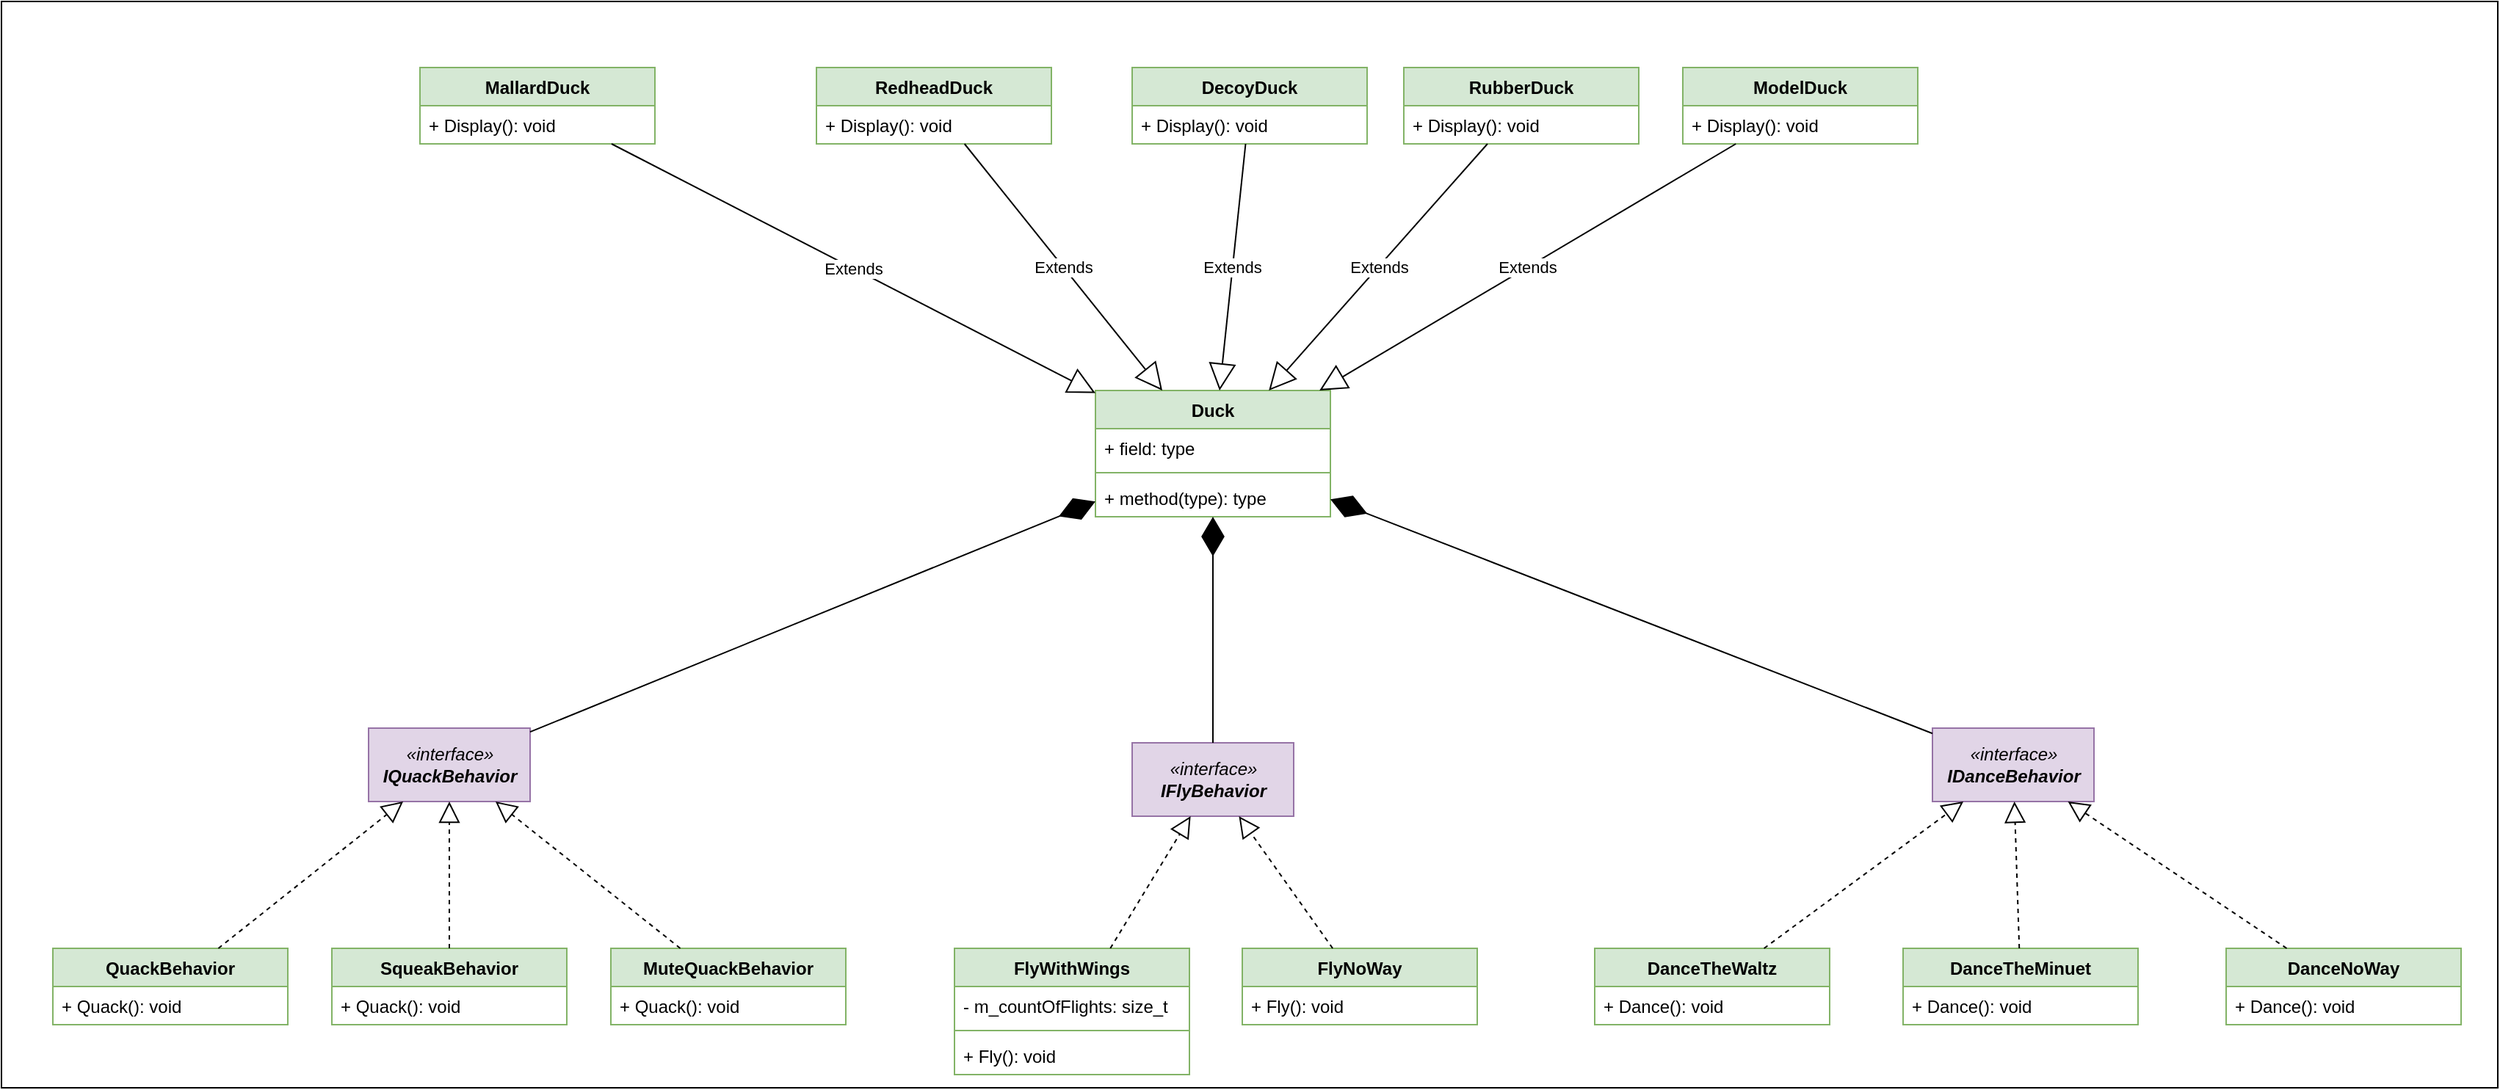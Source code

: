 <mxfile version="20.2.8" type="device"><diagram id="C5RBs43oDa-KdzZeNtuy" name="Page-1"><mxGraphModel dx="2714" dy="2334" grid="1" gridSize="10" guides="1" tooltips="1" connect="1" arrows="1" fold="1" page="1" pageScale="1" pageWidth="827" pageHeight="1169" math="0" shadow="0"><root><mxCell id="WIyWlLk6GJQsqaUBKTNV-0"/><mxCell id="WIyWlLk6GJQsqaUBKTNV-1" parent="WIyWlLk6GJQsqaUBKTNV-0"/><mxCell id="5r9IPM_ZLQeuSEXV-x4v-0" value="" style="rounded=0;whiteSpace=wrap;html=1;" vertex="1" parent="WIyWlLk6GJQsqaUBKTNV-1"><mxGeometry x="-395" y="-155" width="1700" height="740" as="geometry"/></mxCell><mxCell id="qt9SUdSDQh7a7cuxIQsU-5" value="«interface»&lt;br&gt;&lt;b&gt;IFlyBehavior&lt;/b&gt;" style="html=1;fillColor=#e1d5e7;strokeColor=#9673a6;fontStyle=2" parent="WIyWlLk6GJQsqaUBKTNV-1" vertex="1"><mxGeometry x="375" y="350" width="110" height="50" as="geometry"/></mxCell><mxCell id="qt9SUdSDQh7a7cuxIQsU-6" value="«interface»&lt;br&gt;&lt;b&gt;IQuackBehavior&lt;/b&gt;" style="html=1;fillColor=#e1d5e7;strokeColor=#9673a6;fontStyle=2" parent="WIyWlLk6GJQsqaUBKTNV-1" vertex="1"><mxGeometry x="-145" y="340" width="110" height="50" as="geometry"/></mxCell><mxCell id="qt9SUdSDQh7a7cuxIQsU-7" value="«interface»&lt;br&gt;&lt;b&gt;IDanceBehavior&lt;/b&gt;" style="html=1;fillColor=#e1d5e7;strokeColor=#9673a6;fontStyle=2" parent="WIyWlLk6GJQsqaUBKTNV-1" vertex="1"><mxGeometry x="920" y="340" width="110" height="50" as="geometry"/></mxCell><mxCell id="qt9SUdSDQh7a7cuxIQsU-8" value="FlyWithWings" style="swimlane;fontStyle=1;align=center;verticalAlign=top;childLayout=stackLayout;horizontal=1;startSize=26;horizontalStack=0;resizeParent=1;resizeParentMax=0;resizeLast=0;collapsible=1;marginBottom=0;fillColor=#d5e8d4;strokeColor=#82b366;" parent="WIyWlLk6GJQsqaUBKTNV-1" vertex="1"><mxGeometry x="254" y="490" width="160" height="86" as="geometry"/></mxCell><mxCell id="qt9SUdSDQh7a7cuxIQsU-9" value="- m_countOfFlights: size_t" style="text;strokeColor=none;fillColor=none;align=left;verticalAlign=top;spacingLeft=4;spacingRight=4;overflow=hidden;rotatable=0;points=[[0,0.5],[1,0.5]];portConstraint=eastwest;" parent="qt9SUdSDQh7a7cuxIQsU-8" vertex="1"><mxGeometry y="26" width="160" height="26" as="geometry"/></mxCell><mxCell id="qt9SUdSDQh7a7cuxIQsU-10" value="" style="line;strokeWidth=1;fillColor=none;align=left;verticalAlign=middle;spacingTop=-1;spacingLeft=3;spacingRight=3;rotatable=0;labelPosition=right;points=[];portConstraint=eastwest;strokeColor=inherit;" parent="qt9SUdSDQh7a7cuxIQsU-8" vertex="1"><mxGeometry y="52" width="160" height="8" as="geometry"/></mxCell><mxCell id="qt9SUdSDQh7a7cuxIQsU-11" value="+ Fly(): void" style="text;strokeColor=none;fillColor=none;align=left;verticalAlign=top;spacingLeft=4;spacingRight=4;overflow=hidden;rotatable=0;points=[[0,0.5],[1,0.5]];portConstraint=eastwest;" parent="qt9SUdSDQh7a7cuxIQsU-8" vertex="1"><mxGeometry y="60" width="160" height="26" as="geometry"/></mxCell><mxCell id="qt9SUdSDQh7a7cuxIQsU-12" value="" style="endArrow=block;dashed=1;endFill=0;endSize=12;html=1;rounded=0;" parent="WIyWlLk6GJQsqaUBKTNV-1" source="qt9SUdSDQh7a7cuxIQsU-8" target="qt9SUdSDQh7a7cuxIQsU-5" edge="1"><mxGeometry width="160" relative="1" as="geometry"><mxPoint x="220" y="500" as="sourcePoint"/><mxPoint x="380" y="500" as="targetPoint"/></mxGeometry></mxCell><mxCell id="qt9SUdSDQh7a7cuxIQsU-13" value="FlyNoWay" style="swimlane;fontStyle=1;align=center;verticalAlign=top;childLayout=stackLayout;horizontal=1;startSize=26;horizontalStack=0;resizeParent=1;resizeParentMax=0;resizeLast=0;collapsible=1;marginBottom=0;fillColor=#d5e8d4;strokeColor=#82b366;" parent="WIyWlLk6GJQsqaUBKTNV-1" vertex="1"><mxGeometry x="450" y="490" width="160" height="52" as="geometry"/></mxCell><mxCell id="qt9SUdSDQh7a7cuxIQsU-16" value="+ Fly(): void" style="text;strokeColor=none;fillColor=none;align=left;verticalAlign=top;spacingLeft=4;spacingRight=4;overflow=hidden;rotatable=0;points=[[0,0.5],[1,0.5]];portConstraint=eastwest;" parent="qt9SUdSDQh7a7cuxIQsU-13" vertex="1"><mxGeometry y="26" width="160" height="26" as="geometry"/></mxCell><mxCell id="qt9SUdSDQh7a7cuxIQsU-17" value="" style="endArrow=block;dashed=1;endFill=0;endSize=12;html=1;rounded=0;" parent="WIyWlLk6GJQsqaUBKTNV-1" source="qt9SUdSDQh7a7cuxIQsU-13" target="qt9SUdSDQh7a7cuxIQsU-5" edge="1"><mxGeometry width="160" relative="1" as="geometry"><mxPoint x="330" y="340" as="sourcePoint"/><mxPoint x="490" y="340" as="targetPoint"/></mxGeometry></mxCell><mxCell id="qt9SUdSDQh7a7cuxIQsU-19" value="QuackBehavior" style="swimlane;fontStyle=1;align=center;verticalAlign=top;childLayout=stackLayout;horizontal=1;startSize=26;horizontalStack=0;resizeParent=1;resizeParentMax=0;resizeLast=0;collapsible=1;marginBottom=0;fillColor=#d5e8d4;strokeColor=#82b366;" parent="WIyWlLk6GJQsqaUBKTNV-1" vertex="1"><mxGeometry x="-360" y="490" width="160" height="52" as="geometry"/></mxCell><mxCell id="qt9SUdSDQh7a7cuxIQsU-22" value="+ Quack(): void" style="text;strokeColor=none;fillColor=none;align=left;verticalAlign=top;spacingLeft=4;spacingRight=4;overflow=hidden;rotatable=0;points=[[0,0.5],[1,0.5]];portConstraint=eastwest;" parent="qt9SUdSDQh7a7cuxIQsU-19" vertex="1"><mxGeometry y="26" width="160" height="26" as="geometry"/></mxCell><mxCell id="qt9SUdSDQh7a7cuxIQsU-23" value="SqueakBehavior" style="swimlane;fontStyle=1;align=center;verticalAlign=top;childLayout=stackLayout;horizontal=1;startSize=26;horizontalStack=0;resizeParent=1;resizeParentMax=0;resizeLast=0;collapsible=1;marginBottom=0;fillColor=#d5e8d4;strokeColor=#82b366;" parent="WIyWlLk6GJQsqaUBKTNV-1" vertex="1"><mxGeometry x="-170" y="490" width="160" height="52" as="geometry"/></mxCell><mxCell id="qt9SUdSDQh7a7cuxIQsU-26" value="+ Quack(): void" style="text;strokeColor=none;fillColor=none;align=left;verticalAlign=top;spacingLeft=4;spacingRight=4;overflow=hidden;rotatable=0;points=[[0,0.5],[1,0.5]];portConstraint=eastwest;" parent="qt9SUdSDQh7a7cuxIQsU-23" vertex="1"><mxGeometry y="26" width="160" height="26" as="geometry"/></mxCell><mxCell id="qt9SUdSDQh7a7cuxIQsU-27" value="MuteQuackBehavior" style="swimlane;fontStyle=1;align=center;verticalAlign=top;childLayout=stackLayout;horizontal=1;startSize=26;horizontalStack=0;resizeParent=1;resizeParentMax=0;resizeLast=0;collapsible=1;marginBottom=0;fillColor=#d5e8d4;strokeColor=#82b366;" parent="WIyWlLk6GJQsqaUBKTNV-1" vertex="1"><mxGeometry x="20" y="490" width="160" height="52" as="geometry"/></mxCell><mxCell id="qt9SUdSDQh7a7cuxIQsU-30" value="+ Quack(): void" style="text;strokeColor=none;fillColor=none;align=left;verticalAlign=top;spacingLeft=4;spacingRight=4;overflow=hidden;rotatable=0;points=[[0,0.5],[1,0.5]];portConstraint=eastwest;" parent="qt9SUdSDQh7a7cuxIQsU-27" vertex="1"><mxGeometry y="26" width="160" height="26" as="geometry"/></mxCell><mxCell id="qt9SUdSDQh7a7cuxIQsU-31" value="" style="endArrow=block;dashed=1;endFill=0;endSize=12;html=1;rounded=0;" parent="WIyWlLk6GJQsqaUBKTNV-1" source="qt9SUdSDQh7a7cuxIQsU-19" target="qt9SUdSDQh7a7cuxIQsU-6" edge="1"><mxGeometry width="160" relative="1" as="geometry"><mxPoint x="-20" y="340" as="sourcePoint"/><mxPoint x="140" y="340" as="targetPoint"/></mxGeometry></mxCell><mxCell id="qt9SUdSDQh7a7cuxIQsU-32" value="" style="endArrow=block;dashed=1;endFill=0;endSize=12;html=1;rounded=0;" parent="WIyWlLk6GJQsqaUBKTNV-1" source="qt9SUdSDQh7a7cuxIQsU-23" target="qt9SUdSDQh7a7cuxIQsU-6" edge="1"><mxGeometry width="160" relative="1" as="geometry"><mxPoint x="-20" y="340" as="sourcePoint"/><mxPoint x="140" y="340" as="targetPoint"/></mxGeometry></mxCell><mxCell id="qt9SUdSDQh7a7cuxIQsU-33" value="" style="endArrow=block;dashed=1;endFill=0;endSize=12;html=1;rounded=0;" parent="WIyWlLk6GJQsqaUBKTNV-1" source="qt9SUdSDQh7a7cuxIQsU-27" target="qt9SUdSDQh7a7cuxIQsU-6" edge="1"><mxGeometry width="160" relative="1" as="geometry"><mxPoint x="-20" y="340" as="sourcePoint"/><mxPoint x="140" y="340" as="targetPoint"/></mxGeometry></mxCell><mxCell id="qt9SUdSDQh7a7cuxIQsU-34" value="Duck&#10;" style="swimlane;fontStyle=1;align=center;verticalAlign=top;childLayout=stackLayout;horizontal=1;startSize=26;horizontalStack=0;resizeParent=1;resizeParentMax=0;resizeLast=0;collapsible=1;marginBottom=0;fillColor=#d5e8d4;strokeColor=#82b366;" parent="WIyWlLk6GJQsqaUBKTNV-1" vertex="1"><mxGeometry x="350" y="110" width="160" height="86" as="geometry"/></mxCell><mxCell id="qt9SUdSDQh7a7cuxIQsU-35" value="+ field: type" style="text;strokeColor=none;fillColor=none;align=left;verticalAlign=top;spacingLeft=4;spacingRight=4;overflow=hidden;rotatable=0;points=[[0,0.5],[1,0.5]];portConstraint=eastwest;" parent="qt9SUdSDQh7a7cuxIQsU-34" vertex="1"><mxGeometry y="26" width="160" height="26" as="geometry"/></mxCell><mxCell id="qt9SUdSDQh7a7cuxIQsU-36" value="" style="line;strokeWidth=1;fillColor=none;align=left;verticalAlign=middle;spacingTop=-1;spacingLeft=3;spacingRight=3;rotatable=0;labelPosition=right;points=[];portConstraint=eastwest;strokeColor=inherit;" parent="qt9SUdSDQh7a7cuxIQsU-34" vertex="1"><mxGeometry y="52" width="160" height="8" as="geometry"/></mxCell><mxCell id="qt9SUdSDQh7a7cuxIQsU-37" value="+ method(type): type" style="text;strokeColor=none;fillColor=none;align=left;verticalAlign=top;spacingLeft=4;spacingRight=4;overflow=hidden;rotatable=0;points=[[0,0.5],[1,0.5]];portConstraint=eastwest;" parent="qt9SUdSDQh7a7cuxIQsU-34" vertex="1"><mxGeometry y="60" width="160" height="26" as="geometry"/></mxCell><mxCell id="qt9SUdSDQh7a7cuxIQsU-38" value="" style="endArrow=diamondThin;endFill=1;endSize=24;html=1;rounded=0;" parent="WIyWlLk6GJQsqaUBKTNV-1" source="qt9SUdSDQh7a7cuxIQsU-6" target="qt9SUdSDQh7a7cuxIQsU-34" edge="1"><mxGeometry width="160" relative="1" as="geometry"><mxPoint x="180" y="330" as="sourcePoint"/><mxPoint x="340" y="330" as="targetPoint"/></mxGeometry></mxCell><mxCell id="qt9SUdSDQh7a7cuxIQsU-39" value="" style="endArrow=diamondThin;endFill=1;endSize=24;html=1;rounded=0;" parent="WIyWlLk6GJQsqaUBKTNV-1" source="qt9SUdSDQh7a7cuxIQsU-5" target="qt9SUdSDQh7a7cuxIQsU-34" edge="1"><mxGeometry width="160" relative="1" as="geometry"><mxPoint x="-35.189" y="350" as="sourcePoint"/><mxPoint x="222.925" y="206" as="targetPoint"/></mxGeometry></mxCell><mxCell id="qt9SUdSDQh7a7cuxIQsU-40" value="" style="endArrow=diamondThin;endFill=1;endSize=24;html=1;rounded=0;" parent="WIyWlLk6GJQsqaUBKTNV-1" source="qt9SUdSDQh7a7cuxIQsU-7" target="qt9SUdSDQh7a7cuxIQsU-34" edge="1"><mxGeometry width="160" relative="1" as="geometry"><mxPoint x="180" y="330" as="sourcePoint"/><mxPoint x="340" y="330" as="targetPoint"/></mxGeometry></mxCell><mxCell id="qt9SUdSDQh7a7cuxIQsU-41" value="MallardDuck" style="swimlane;fontStyle=1;align=center;verticalAlign=top;childLayout=stackLayout;horizontal=1;startSize=26;horizontalStack=0;resizeParent=1;resizeParentMax=0;resizeLast=0;collapsible=1;marginBottom=0;fillColor=#d5e8d4;strokeColor=#82b366;" parent="WIyWlLk6GJQsqaUBKTNV-1" vertex="1"><mxGeometry x="-110" y="-110" width="160" height="52" as="geometry"/></mxCell><mxCell id="qt9SUdSDQh7a7cuxIQsU-44" value="+ Display(): void&#10;" style="text;strokeColor=none;fillColor=none;align=left;verticalAlign=top;spacingLeft=4;spacingRight=4;overflow=hidden;rotatable=0;points=[[0,0.5],[1,0.5]];portConstraint=eastwest;" parent="qt9SUdSDQh7a7cuxIQsU-41" vertex="1"><mxGeometry y="26" width="160" height="26" as="geometry"/></mxCell><mxCell id="qt9SUdSDQh7a7cuxIQsU-45" value="Extends" style="endArrow=block;endSize=16;endFill=0;html=1;rounded=0;" parent="WIyWlLk6GJQsqaUBKTNV-1" source="qt9SUdSDQh7a7cuxIQsU-41" target="qt9SUdSDQh7a7cuxIQsU-34" edge="1"><mxGeometry width="160" relative="1" as="geometry"><mxPoint x="430" y="80" as="sourcePoint"/><mxPoint x="590" y="80" as="targetPoint"/></mxGeometry></mxCell><mxCell id="qt9SUdSDQh7a7cuxIQsU-46" value="RedheadDuck" style="swimlane;fontStyle=1;align=center;verticalAlign=top;childLayout=stackLayout;horizontal=1;startSize=26;horizontalStack=0;resizeParent=1;resizeParentMax=0;resizeLast=0;collapsible=1;marginBottom=0;fillColor=#d5e8d4;strokeColor=#82b366;" parent="WIyWlLk6GJQsqaUBKTNV-1" vertex="1"><mxGeometry x="160" y="-110" width="160" height="52" as="geometry"/></mxCell><mxCell id="qt9SUdSDQh7a7cuxIQsU-49" value="+ Display(): void&#10;" style="text;strokeColor=none;fillColor=none;align=left;verticalAlign=top;spacingLeft=4;spacingRight=4;overflow=hidden;rotatable=0;points=[[0,0.5],[1,0.5]];portConstraint=eastwest;" parent="qt9SUdSDQh7a7cuxIQsU-46" vertex="1"><mxGeometry y="26" width="160" height="26" as="geometry"/></mxCell><mxCell id="qt9SUdSDQh7a7cuxIQsU-50" value="DecoyDuck" style="swimlane;fontStyle=1;align=center;verticalAlign=top;childLayout=stackLayout;horizontal=1;startSize=26;horizontalStack=0;resizeParent=1;resizeParentMax=0;resizeLast=0;collapsible=1;marginBottom=0;fillColor=#d5e8d4;strokeColor=#82b366;" parent="WIyWlLk6GJQsqaUBKTNV-1" vertex="1"><mxGeometry x="375" y="-110" width="160" height="52" as="geometry"/></mxCell><mxCell id="qt9SUdSDQh7a7cuxIQsU-53" value="+ Display(): void&#10;" style="text;strokeColor=none;fillColor=none;align=left;verticalAlign=top;spacingLeft=4;spacingRight=4;overflow=hidden;rotatable=0;points=[[0,0.5],[1,0.5]];portConstraint=eastwest;" parent="qt9SUdSDQh7a7cuxIQsU-50" vertex="1"><mxGeometry y="26" width="160" height="26" as="geometry"/></mxCell><mxCell id="qt9SUdSDQh7a7cuxIQsU-54" value="Extends" style="endArrow=block;endSize=16;endFill=0;html=1;rounded=0;" parent="WIyWlLk6GJQsqaUBKTNV-1" source="qt9SUdSDQh7a7cuxIQsU-46" target="qt9SUdSDQh7a7cuxIQsU-34" edge="1"><mxGeometry width="160" relative="1" as="geometry"><mxPoint x="430" y="80" as="sourcePoint"/><mxPoint x="590" y="80" as="targetPoint"/></mxGeometry></mxCell><mxCell id="qt9SUdSDQh7a7cuxIQsU-55" value="Extends" style="endArrow=block;endSize=16;endFill=0;html=1;rounded=0;" parent="WIyWlLk6GJQsqaUBKTNV-1" source="qt9SUdSDQh7a7cuxIQsU-50" target="qt9SUdSDQh7a7cuxIQsU-34" edge="1"><mxGeometry width="160" relative="1" as="geometry"><mxPoint x="440" y="-24" as="sourcePoint"/><mxPoint x="440" y="120" as="targetPoint"/></mxGeometry></mxCell><mxCell id="qt9SUdSDQh7a7cuxIQsU-56" value="RubberDuck" style="swimlane;fontStyle=1;align=center;verticalAlign=top;childLayout=stackLayout;horizontal=1;startSize=26;horizontalStack=0;resizeParent=1;resizeParentMax=0;resizeLast=0;collapsible=1;marginBottom=0;fillColor=#d5e8d4;strokeColor=#82b366;" parent="WIyWlLk6GJQsqaUBKTNV-1" vertex="1"><mxGeometry x="560" y="-110" width="160" height="52" as="geometry"/></mxCell><mxCell id="qt9SUdSDQh7a7cuxIQsU-59" value="+ Display(): void&#10;" style="text;strokeColor=none;fillColor=none;align=left;verticalAlign=top;spacingLeft=4;spacingRight=4;overflow=hidden;rotatable=0;points=[[0,0.5],[1,0.5]];portConstraint=eastwest;" parent="qt9SUdSDQh7a7cuxIQsU-56" vertex="1"><mxGeometry y="26" width="160" height="26" as="geometry"/></mxCell><mxCell id="qt9SUdSDQh7a7cuxIQsU-60" value="ModelDuck" style="swimlane;fontStyle=1;align=center;verticalAlign=top;childLayout=stackLayout;horizontal=1;startSize=26;horizontalStack=0;resizeParent=1;resizeParentMax=0;resizeLast=0;collapsible=1;marginBottom=0;fillColor=#d5e8d4;strokeColor=#82b366;" parent="WIyWlLk6GJQsqaUBKTNV-1" vertex="1"><mxGeometry x="750" y="-110" width="160" height="52" as="geometry"/></mxCell><mxCell id="qt9SUdSDQh7a7cuxIQsU-63" value="+ Display(): void&#10;" style="text;strokeColor=none;fillColor=none;align=left;verticalAlign=top;spacingLeft=4;spacingRight=4;overflow=hidden;rotatable=0;points=[[0,0.5],[1,0.5]];portConstraint=eastwest;" parent="qt9SUdSDQh7a7cuxIQsU-60" vertex="1"><mxGeometry y="26" width="160" height="26" as="geometry"/></mxCell><mxCell id="qt9SUdSDQh7a7cuxIQsU-64" value="Extends" style="endArrow=block;endSize=16;endFill=0;html=1;rounded=0;" parent="WIyWlLk6GJQsqaUBKTNV-1" source="qt9SUdSDQh7a7cuxIQsU-56" target="qt9SUdSDQh7a7cuxIQsU-34" edge="1"><mxGeometry width="160" relative="1" as="geometry"><mxPoint x="460.114" y="-14" as="sourcePoint"/><mxPoint x="444.886" y="120" as="targetPoint"/></mxGeometry></mxCell><mxCell id="qt9SUdSDQh7a7cuxIQsU-65" value="Extends" style="endArrow=block;endSize=16;endFill=0;html=1;rounded=0;" parent="WIyWlLk6GJQsqaUBKTNV-1" source="qt9SUdSDQh7a7cuxIQsU-60" target="qt9SUdSDQh7a7cuxIQsU-34" edge="1"><mxGeometry width="160" relative="1" as="geometry"><mxPoint x="470.114" y="-4" as="sourcePoint"/><mxPoint x="454.886" y="130" as="targetPoint"/></mxGeometry></mxCell><mxCell id="qt9SUdSDQh7a7cuxIQsU-66" value="DanceTheWaltz" style="swimlane;fontStyle=1;align=center;verticalAlign=top;childLayout=stackLayout;horizontal=1;startSize=26;horizontalStack=0;resizeParent=1;resizeParentMax=0;resizeLast=0;collapsible=1;marginBottom=0;fillColor=#d5e8d4;strokeColor=#82b366;" parent="WIyWlLk6GJQsqaUBKTNV-1" vertex="1"><mxGeometry x="690" y="490" width="160" height="52" as="geometry"/></mxCell><mxCell id="qt9SUdSDQh7a7cuxIQsU-67" value="+ Dance(): void" style="text;strokeColor=none;fillColor=none;align=left;verticalAlign=top;spacingLeft=4;spacingRight=4;overflow=hidden;rotatable=0;points=[[0,0.5],[1,0.5]];portConstraint=eastwest;" parent="qt9SUdSDQh7a7cuxIQsU-66" vertex="1"><mxGeometry y="26" width="160" height="26" as="geometry"/></mxCell><mxCell id="qt9SUdSDQh7a7cuxIQsU-68" value="DanceTheMinuet" style="swimlane;fontStyle=1;align=center;verticalAlign=top;childLayout=stackLayout;horizontal=1;startSize=26;horizontalStack=0;resizeParent=1;resizeParentMax=0;resizeLast=0;collapsible=1;marginBottom=0;fillColor=#d5e8d4;strokeColor=#82b366;" parent="WIyWlLk6GJQsqaUBKTNV-1" vertex="1"><mxGeometry x="900" y="490" width="160" height="52" as="geometry"/></mxCell><mxCell id="qt9SUdSDQh7a7cuxIQsU-69" value="+ Dance(): void" style="text;strokeColor=none;fillColor=none;align=left;verticalAlign=top;spacingLeft=4;spacingRight=4;overflow=hidden;rotatable=0;points=[[0,0.5],[1,0.5]];portConstraint=eastwest;" parent="qt9SUdSDQh7a7cuxIQsU-68" vertex="1"><mxGeometry y="26" width="160" height="26" as="geometry"/></mxCell><mxCell id="qt9SUdSDQh7a7cuxIQsU-70" value="DanceNoWay" style="swimlane;fontStyle=1;align=center;verticalAlign=top;childLayout=stackLayout;horizontal=1;startSize=26;horizontalStack=0;resizeParent=1;resizeParentMax=0;resizeLast=0;collapsible=1;marginBottom=0;fillColor=#d5e8d4;strokeColor=#82b366;" parent="WIyWlLk6GJQsqaUBKTNV-1" vertex="1"><mxGeometry x="1120" y="490" width="160" height="52" as="geometry"/></mxCell><mxCell id="qt9SUdSDQh7a7cuxIQsU-71" value="+ Dance(): void" style="text;strokeColor=none;fillColor=none;align=left;verticalAlign=top;spacingLeft=4;spacingRight=4;overflow=hidden;rotatable=0;points=[[0,0.5],[1,0.5]];portConstraint=eastwest;" parent="qt9SUdSDQh7a7cuxIQsU-70" vertex="1"><mxGeometry y="26" width="160" height="26" as="geometry"/></mxCell><mxCell id="qt9SUdSDQh7a7cuxIQsU-72" value="" style="endArrow=block;dashed=1;endFill=0;endSize=12;html=1;rounded=0;" parent="WIyWlLk6GJQsqaUBKTNV-1" source="qt9SUdSDQh7a7cuxIQsU-66" target="qt9SUdSDQh7a7cuxIQsU-7" edge="1"><mxGeometry width="160" relative="1" as="geometry"><mxPoint x="890" y="250" as="sourcePoint"/><mxPoint x="1050" y="250" as="targetPoint"/></mxGeometry></mxCell><mxCell id="qt9SUdSDQh7a7cuxIQsU-73" value="" style="endArrow=block;dashed=1;endFill=0;endSize=12;html=1;rounded=0;" parent="WIyWlLk6GJQsqaUBKTNV-1" source="qt9SUdSDQh7a7cuxIQsU-68" target="qt9SUdSDQh7a7cuxIQsU-7" edge="1"><mxGeometry width="160" relative="1" as="geometry"><mxPoint x="890" y="250" as="sourcePoint"/><mxPoint x="1050" y="250" as="targetPoint"/></mxGeometry></mxCell><mxCell id="qt9SUdSDQh7a7cuxIQsU-74" value="" style="endArrow=block;dashed=1;endFill=0;endSize=12;html=1;rounded=0;" parent="WIyWlLk6GJQsqaUBKTNV-1" source="qt9SUdSDQh7a7cuxIQsU-70" target="qt9SUdSDQh7a7cuxIQsU-7" edge="1"><mxGeometry width="160" relative="1" as="geometry"><mxPoint x="890" y="250" as="sourcePoint"/><mxPoint x="1050" y="250" as="targetPoint"/></mxGeometry></mxCell></root></mxGraphModel></diagram></mxfile>